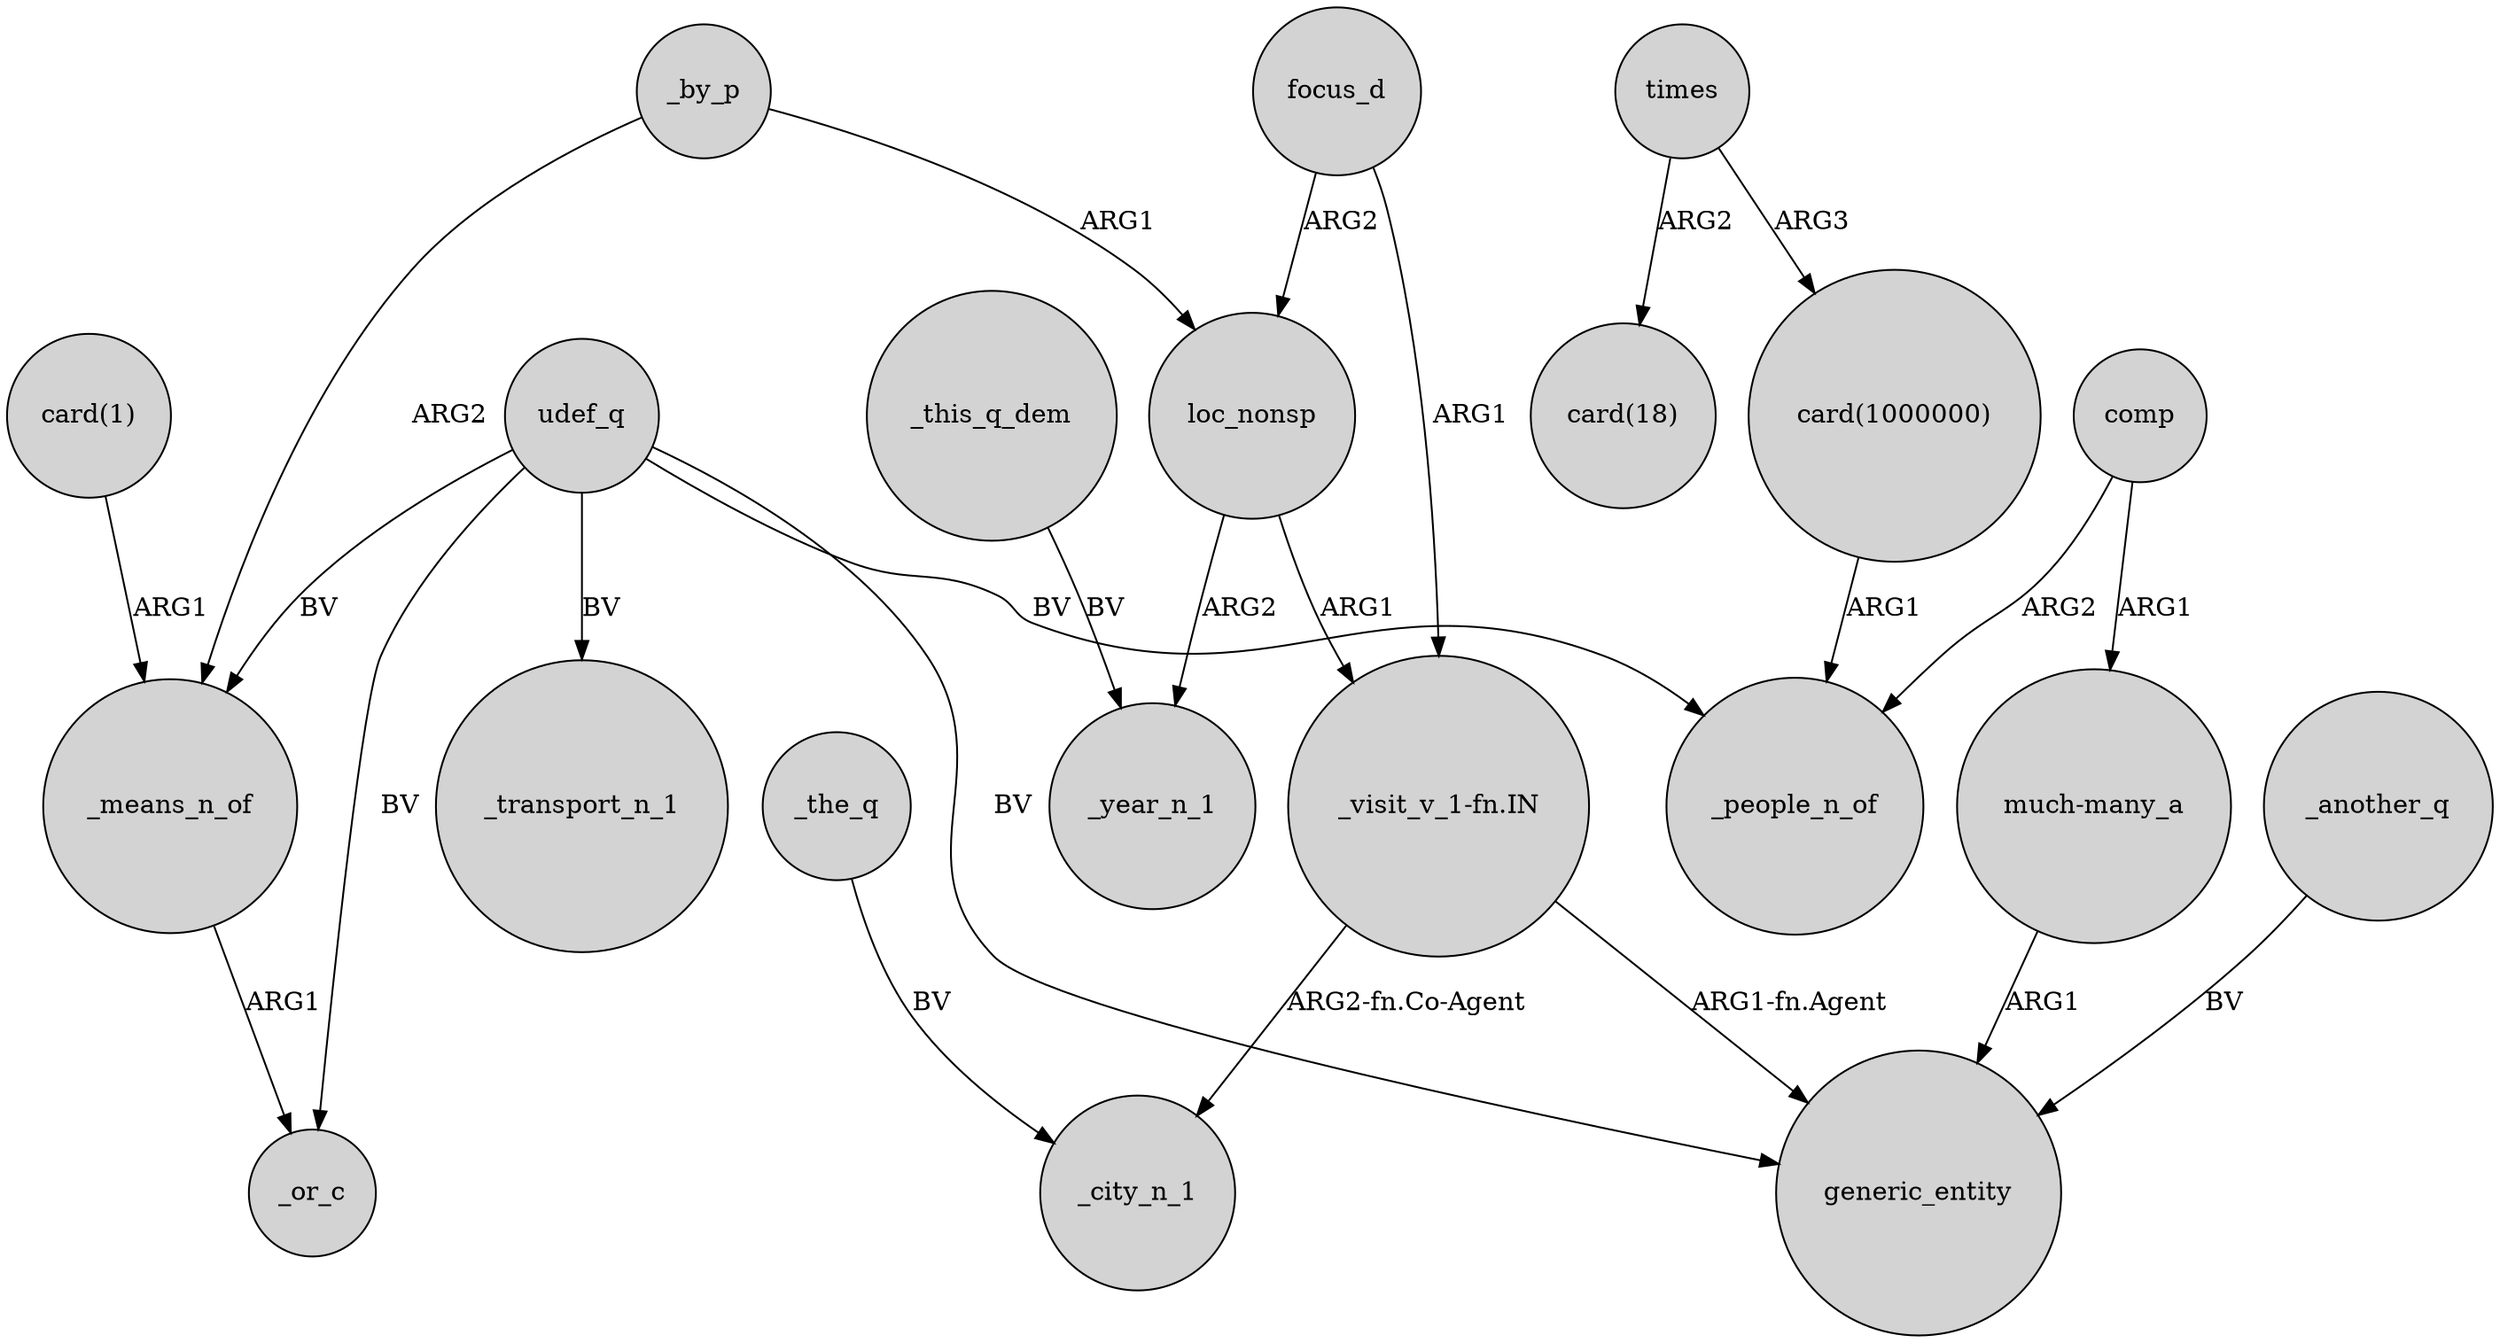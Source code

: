 digraph {
	node [shape=circle style=filled]
	focus_d -> loc_nonsp [label=ARG2]
	"card(1)" -> _means_n_of [label=ARG1]
	udef_q -> generic_entity [label=BV]
	udef_q -> _transport_n_1 [label=BV]
	"much-many_a" -> generic_entity [label=ARG1]
	_by_p -> _means_n_of [label=ARG2]
	"card(1000000)" -> _people_n_of [label=ARG1]
	udef_q -> _or_c [label=BV]
	udef_q -> _means_n_of [label=BV]
	_another_q -> generic_entity [label=BV]
	udef_q -> _people_n_of [label=BV]
	comp -> "much-many_a" [label=ARG1]
	times -> "card(1000000)" [label=ARG3]
	focus_d -> "_visit_v_1-fn.IN" [label=ARG1]
	_means_n_of -> _or_c [label=ARG1]
	loc_nonsp -> _year_n_1 [label=ARG2]
	"_visit_v_1-fn.IN" -> _city_n_1 [label="ARG2-fn.Co-Agent"]
	_the_q -> _city_n_1 [label=BV]
	times -> "card(18)" [label=ARG2]
	_by_p -> loc_nonsp [label=ARG1]
	"_visit_v_1-fn.IN" -> generic_entity [label="ARG1-fn.Agent"]
	comp -> _people_n_of [label=ARG2]
	loc_nonsp -> "_visit_v_1-fn.IN" [label=ARG1]
	_this_q_dem -> _year_n_1 [label=BV]
}
